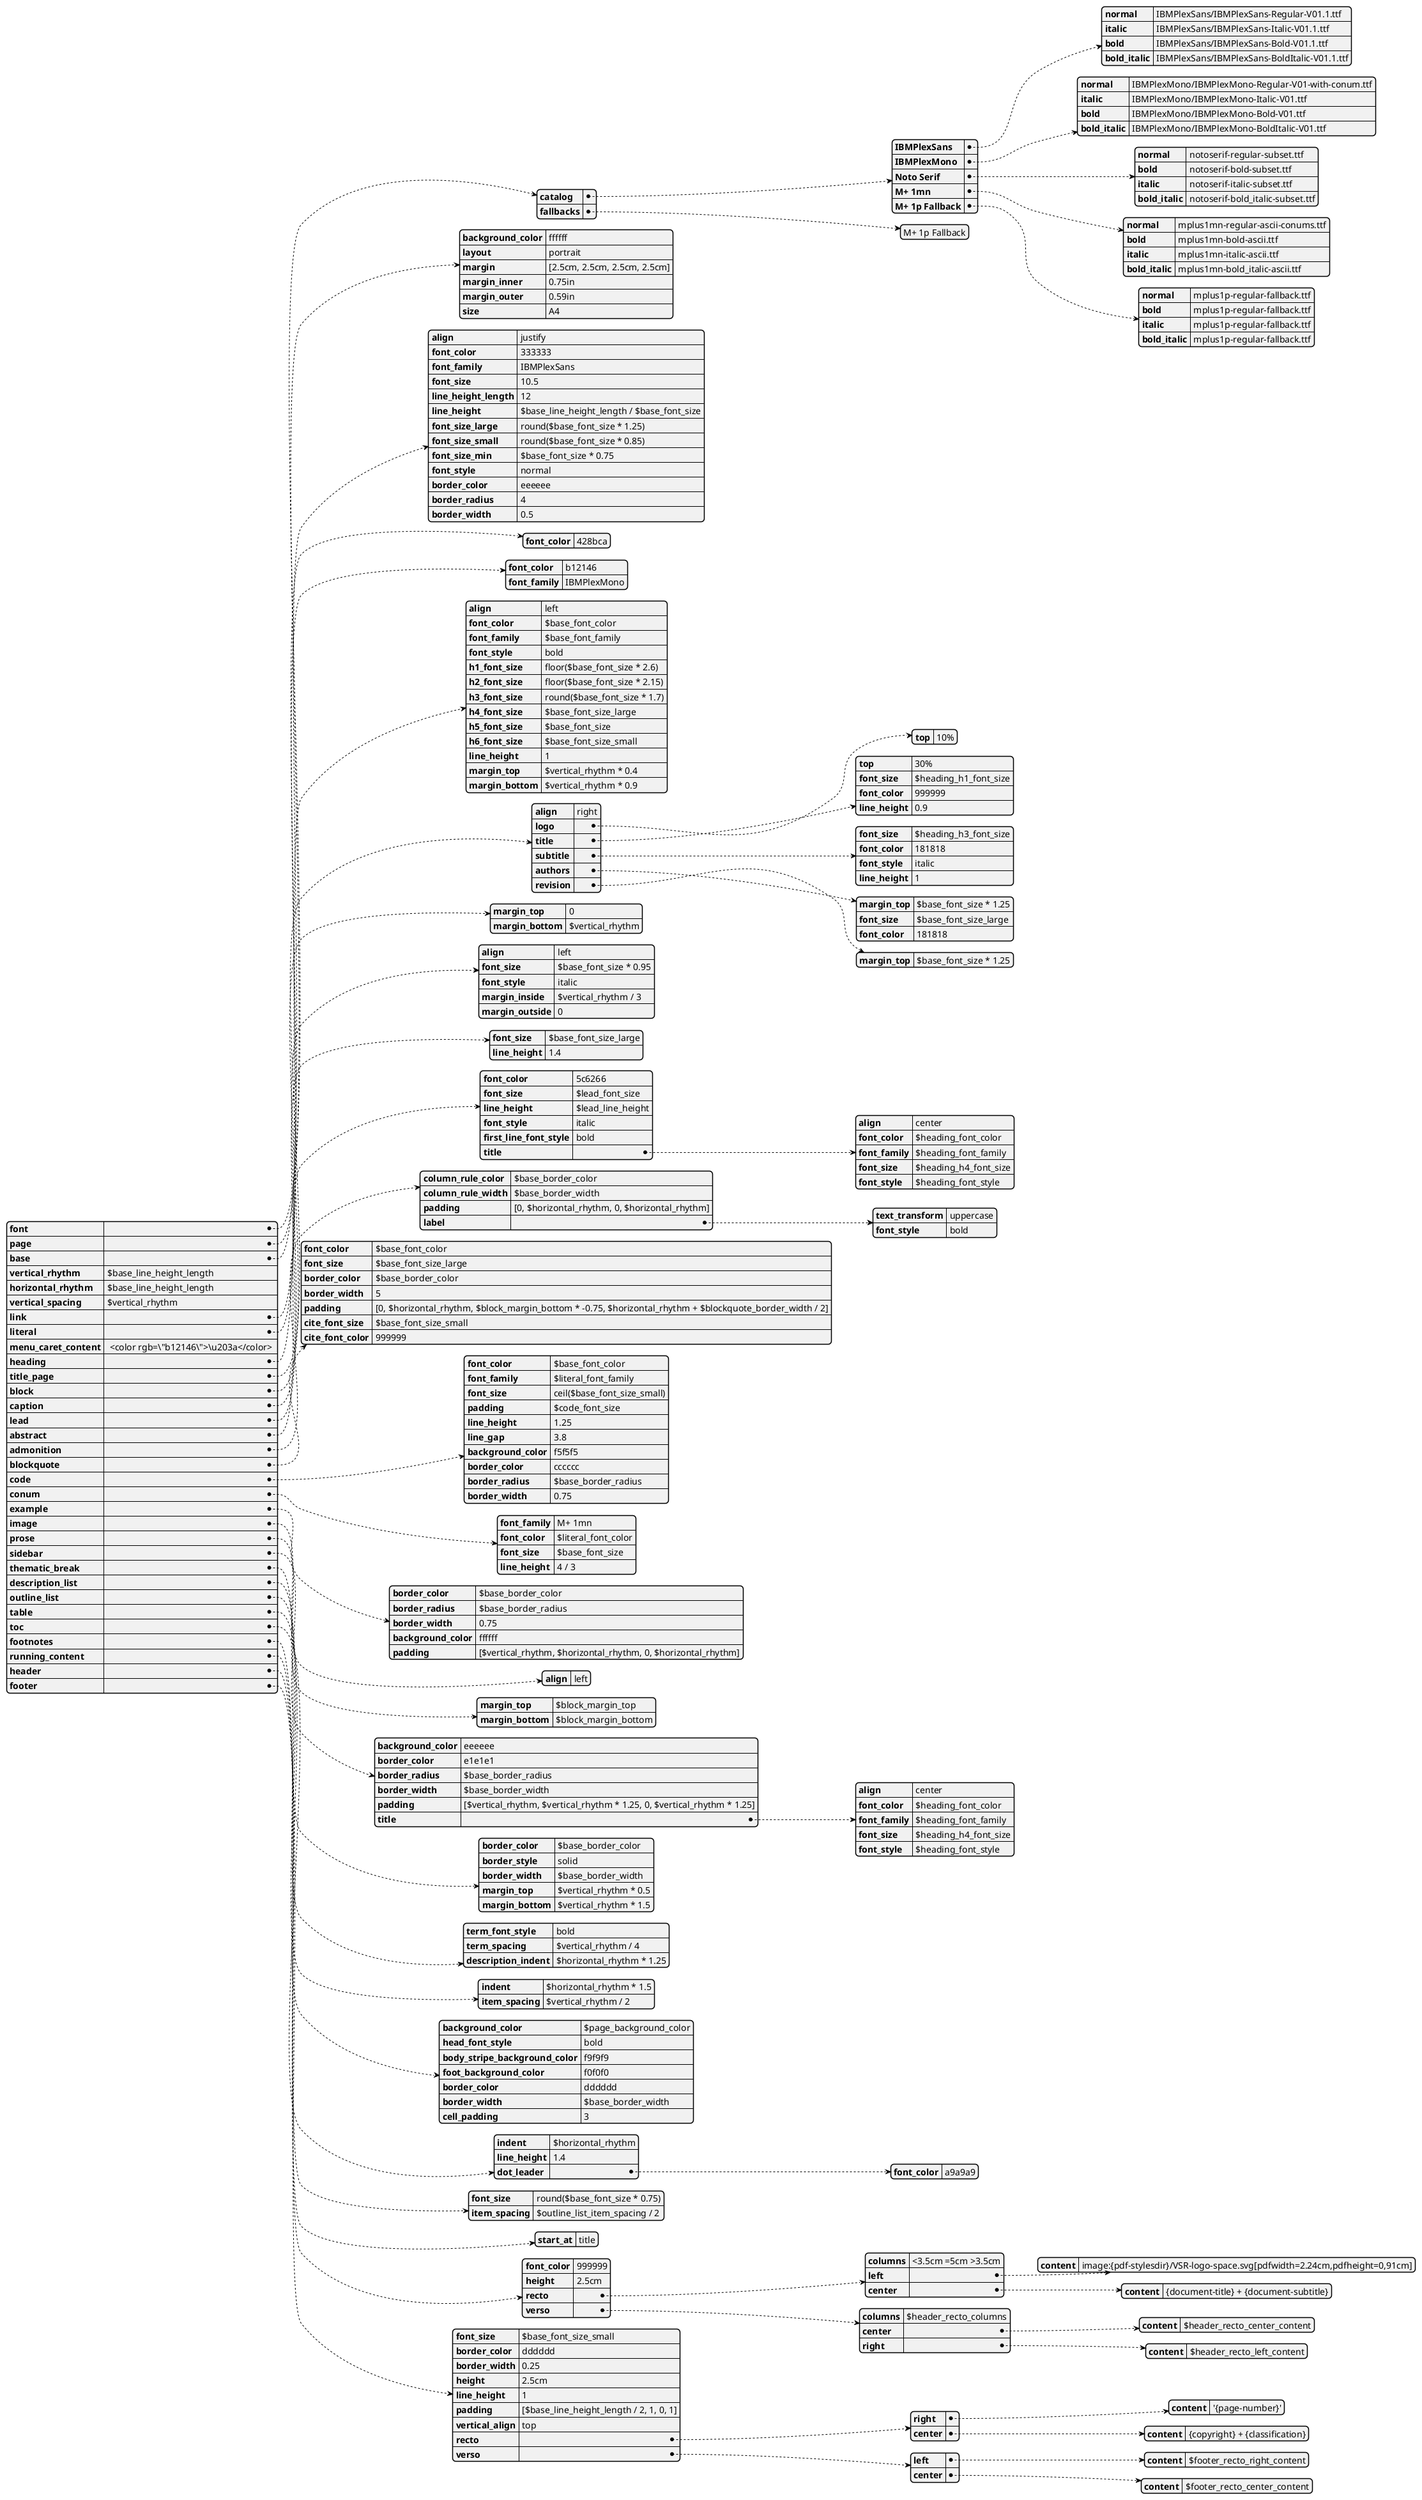 @startyaml
font:
  catalog:
    IBMPlexSans:
      normal: IBMPlexSans/IBMPlexSans-Regular-V01.1.ttf
      italic: IBMPlexSans/IBMPlexSans-Italic-V01.1.ttf
      bold: IBMPlexSans/IBMPlexSans-Bold-V01.1.ttf
      bold_italic: IBMPlexSans/IBMPlexSans-BoldItalic-V01.1.ttf
    IBMPlexMono:
      normal: IBMPlexMono/IBMPlexMono-Regular-V01-with-conum.ttf
      italic: IBMPlexMono/IBMPlexMono-Italic-V01.ttf
      bold: IBMPlexMono/IBMPlexMono-Bold-V01.ttf
      bold_italic: IBMPlexMono/IBMPlexMono-BoldItalic-V01.ttf
    Noto Serif:
      normal: notoserif-regular-subset.ttf
      bold: notoserif-bold-subset.ttf
      italic: notoserif-italic-subset.ttf
      bold_italic: notoserif-bold_italic-subset.ttf
    M+ 1mn:
      normal: mplus1mn-regular-ascii-conums.ttf
      bold: mplus1mn-bold-ascii.ttf
      italic: mplus1mn-italic-ascii.ttf
      bold_italic: mplus1mn-bold_italic-ascii.ttf
    M+ 1p Fallback:
      normal: mplus1p-regular-fallback.ttf
      bold: mplus1p-regular-fallback.ttf
      italic: mplus1p-regular-fallback.ttf
      bold_italic: mplus1p-regular-fallback.ttf
  fallbacks:
  - M+ 1p Fallback
page:
  background_color: ffffff
  layout: portrait
  margin: [2.5cm, 2.5cm, 2.5cm, 2.5cm]
  margin_inner: 0.75in
  margin_outer: 0.59in
  size: A4
base:
  align: justify
  font_color: 333333
  font_family: IBMPlexSans
  font_size: 10.5
  line_height_length: 12
  line_height: $base_line_height_length / $base_font_size
  font_size_large: round($base_font_size * 1.25)
  font_size_small: round($base_font_size * 0.85)
  font_size_min: $base_font_size * 0.75
  font_style: normal
  border_color: eeeeee
  border_radius: 4
  border_width: 0.5
vertical_rhythm: $base_line_height_length
horizontal_rhythm: $base_line_height_length
vertical_spacing: $vertical_rhythm
link:
  font_color: 428bca
literal:
  font_color: b12146
  font_family: IBMPlexMono
menu_caret_content: " <font size=\"1.15em\"><color rgb=\"b12146\">\u203a</color></font> "
heading:
  align: left
  font_color: $base_font_color
  font_family: $base_font_family
  font_style: bold
  h1_font_size: floor($base_font_size * 2.6)
  h2_font_size: floor($base_font_size * 2.15)
  h3_font_size: round($base_font_size * 1.7)
  h4_font_size: $base_font_size_large
  h5_font_size: $base_font_size
  h6_font_size: $base_font_size_small
  line_height: 1
  margin_top: $vertical_rhythm * 0.4
  margin_bottom: $vertical_rhythm * 0.9
title_page:
  align: right
  logo:
    top: 10%
  title:
    top: 30%
    font_size: $heading_h1_font_size
    font_color: 999999
    line_height: 0.9
  subtitle:
    font_size: $heading_h3_font_size
    font_color: 181818
    font_style: italic
    line_height: 1
  authors:
    margin_top: $base_font_size * 1.25
    font_size: $base_font_size_large
    font_color: 181818
  revision:
    margin_top: $base_font_size * 1.25
block:
  margin_top: 0
  margin_bottom: $vertical_rhythm
caption:
  align: left
  font_size: $base_font_size * 0.95
  font_style: italic
  margin_inside: $vertical_rhythm / 3
  margin_outside: 0
lead:
  font_size: $base_font_size_large
  line_height: 1.4
abstract:
  font_color: 5c6266
  font_size: $lead_font_size
  line_height: $lead_line_height
  font_style: italic
  first_line_font_style: bold
  title:
    align: center
    font_color: $heading_font_color
    font_family: $heading_font_family
    font_size: $heading_h4_font_size
    font_style: $heading_font_style
admonition:
  column_rule_color: $base_border_color
  column_rule_width: $base_border_width
  padding: [0, $horizontal_rhythm, 0, $horizontal_rhythm]
  label:
    text_transform: uppercase
    font_style: bold
blockquote:
  font_color: $base_font_color
  font_size: $base_font_size_large
  border_color: $base_border_color
  border_width: 5
  padding: [0, $horizontal_rhythm, $block_margin_bottom * -0.75, $horizontal_rhythm + $blockquote_border_width / 2]
  cite_font_size: $base_font_size_small
  cite_font_color: 999999
code:
  font_color: $base_font_color
  font_family: $literal_font_family
  font_size: ceil($base_font_size_small)
  padding: $code_font_size
  line_height: 1.25
  line_gap: 3.8
  background_color: f5f5f5
  border_color: cccccc
  border_radius: $base_border_radius
  border_width: 0.75
conum:
  font_family: M+ 1mn
  font_color: $literal_font_color
  font_size: $base_font_size
  line_height: 4 / 3
example:
  border_color: $base_border_color
  border_radius: $base_border_radius
  border_width: 0.75
  background_color: ffffff
  padding: [$vertical_rhythm, $horizontal_rhythm, 0, $horizontal_rhythm]
image:
  align: left
prose:
  margin_top: $block_margin_top
  margin_bottom: $block_margin_bottom
sidebar:
  background_color: eeeeee
  border_color: e1e1e1
  border_radius: $base_border_radius
  border_width: $base_border_width
  padding: [$vertical_rhythm, $vertical_rhythm * 1.25, 0, $vertical_rhythm * 1.25]
  title:
    align: center
    font_color: $heading_font_color
    font_family: $heading_font_family
    font_size: $heading_h4_font_size
    font_style: $heading_font_style
thematic_break:
  border_color: $base_border_color
  border_style: solid
  border_width: $base_border_width
  margin_top: $vertical_rhythm * 0.5
  margin_bottom: $vertical_rhythm * 1.5
description_list:
  term_font_style: bold
  term_spacing: $vertical_rhythm / 4
  description_indent: $horizontal_rhythm * 1.25
outline_list:
  indent: $horizontal_rhythm * 1.5
  item_spacing: $vertical_rhythm / 2
table:
  background_color: $page_background_color
  head_font_style: bold
  body_stripe_background_color: f9f9f9
  foot_background_color: f0f0f0
  border_color: dddddd
  border_width: $base_border_width
  cell_padding: 3
toc:
  indent: $horizontal_rhythm
  line_height: 1.4
  dot_leader:
    font_color: a9a9a9
footnotes:
  font_size: round($base_font_size * 0.75)
  item_spacing: $outline_list_item_spacing / 2
running_content:
  start_at: title
header:
  font_color: 999999
  height: 2.5cm
  recto:
    columns: "<3.5cm =5cm >3.5cm"
    left:
      content: image:{pdf-stylesdir}/VSR-logo-space.svg[pdfwidth=2.24cm,pdfheight=0,91cm]
    center:
      content: |
        {document-title} +
        {document-subtitle}
  verso:
    columns: $header_recto_columns
    center:
      content: $header_recto_center_content
    right:
      content: $header_recto_left_content
footer:
  font_size: $base_font_size_small
  border_color: dddddd
  border_width: 0.25
  height: 2.5cm
  line_height: 1
  padding: [$base_line_height_length / 2, 1, 0, 1]
  vertical_align: top
  recto:
    right:
      content: '{page-number}'
    center:
      content: |
        {copyright} +
        {classification}
  verso:
    left:
      content: $footer_recto_right_content
    center:
      content: $footer_recto_center_content
@endyaml